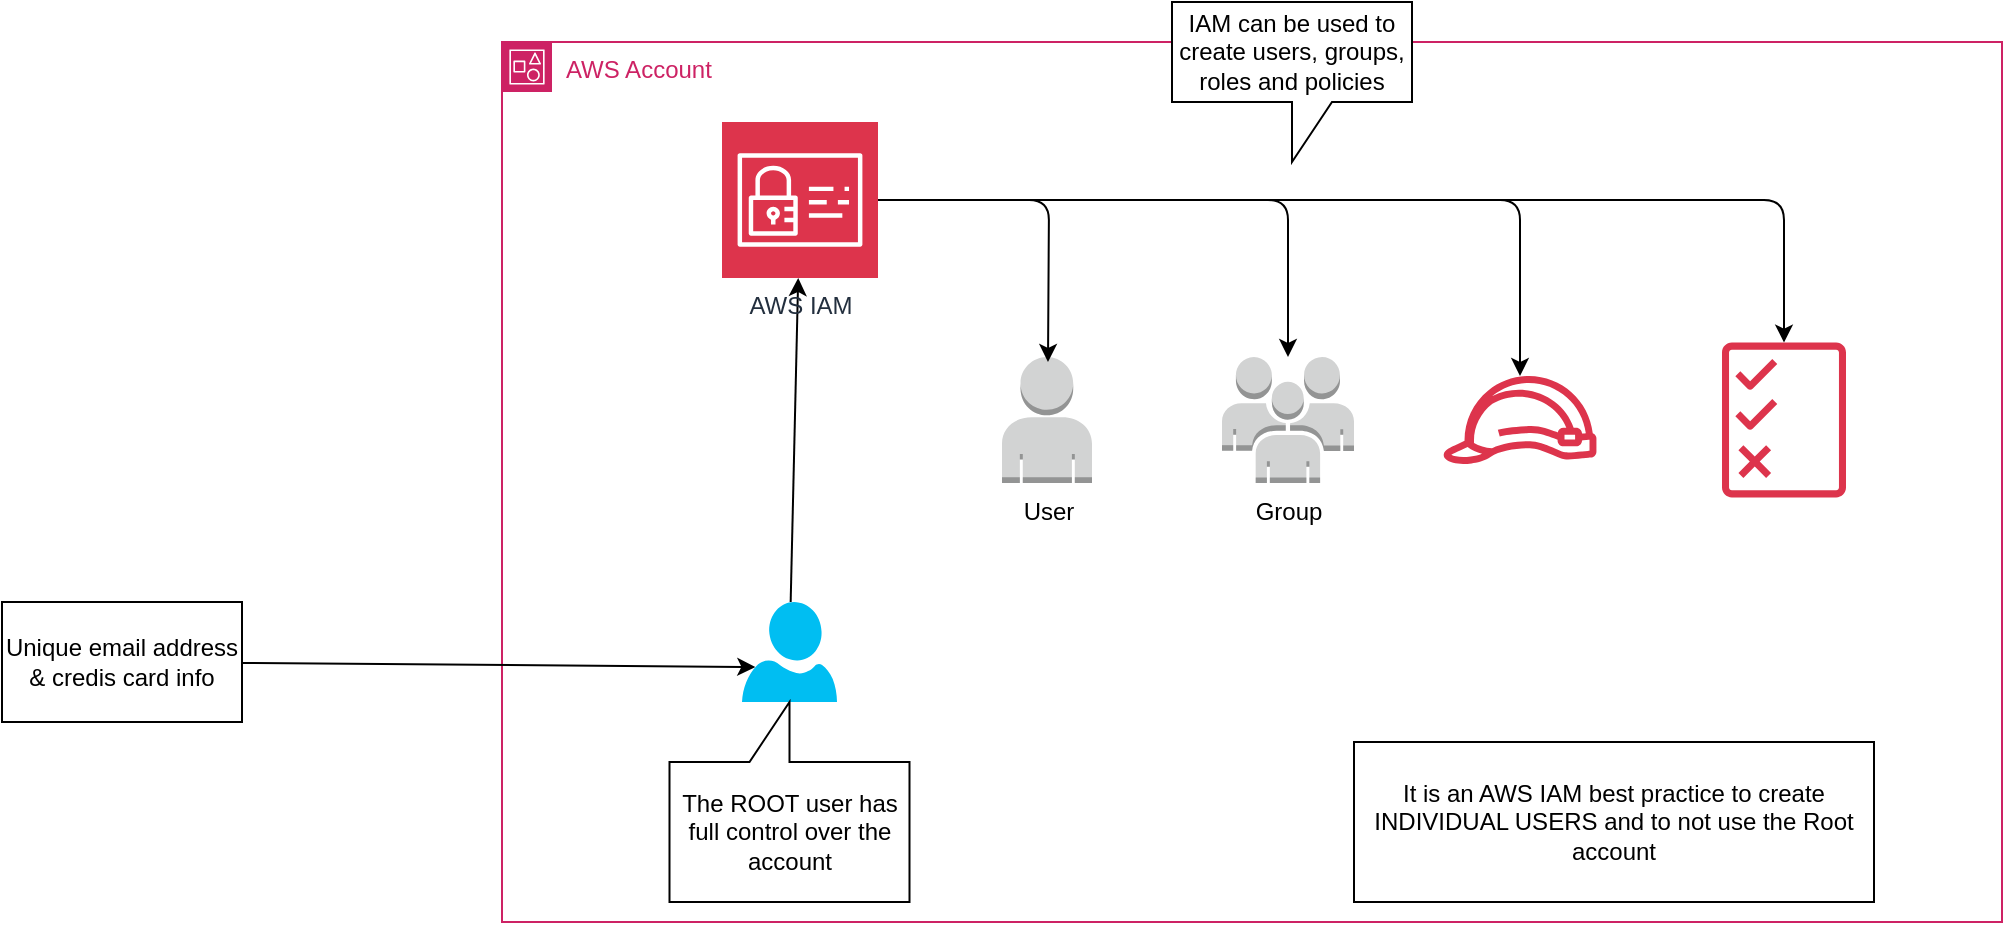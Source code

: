 <mxfile>
    <diagram id="3tD_8eaYY1JLFx9ePhb0" name="Page-1">
        <mxGraphModel dx="2703" dy="880" grid="1" gridSize="10" guides="1" tooltips="1" connect="1" arrows="1" fold="1" page="1" pageScale="1" pageWidth="850" pageHeight="1100" math="0" shadow="0">
            <root>
                <mxCell id="0"/>
                <mxCell id="1" parent="0"/>
                <mxCell id="2" value="AWS Account" style="points=[[0,0],[0.25,0],[0.5,0],[0.75,0],[1,0],[1,0.25],[1,0.5],[1,0.75],[1,1],[0.75,1],[0.5,1],[0.25,1],[0,1],[0,0.75],[0,0.5],[0,0.25]];outlineConnect=0;gradientColor=none;html=1;whiteSpace=wrap;fontSize=12;fontStyle=0;container=1;pointerEvents=0;collapsible=0;recursiveResize=0;shape=mxgraph.aws4.group;grIcon=mxgraph.aws4.group_account;strokeColor=#CD2264;fillColor=none;verticalAlign=top;align=left;spacingLeft=30;fontColor=#CD2264;dashed=0;" vertex="1" parent="1">
                    <mxGeometry x="90" y="200" width="750" height="440" as="geometry"/>
                </mxCell>
                <mxCell id="3" value="" style="sketch=0;outlineConnect=0;fontColor=#232F3E;gradientColor=none;fillColor=#DD344C;strokeColor=none;dashed=0;verticalLabelPosition=bottom;verticalAlign=top;align=center;html=1;fontSize=12;fontStyle=0;aspect=fixed;pointerEvents=1;shape=mxgraph.aws4.permissions;" vertex="1" parent="2">
                    <mxGeometry x="610" y="150" width="62" height="78" as="geometry"/>
                </mxCell>
                <mxCell id="4" value="" style="sketch=0;outlineConnect=0;fontColor=#232F3E;gradientColor=none;fillColor=#DD344C;strokeColor=none;dashed=0;verticalLabelPosition=bottom;verticalAlign=top;align=center;html=1;fontSize=12;fontStyle=0;aspect=fixed;pointerEvents=1;shape=mxgraph.aws4.role;" vertex="1" parent="2">
                    <mxGeometry x="470" y="167" width="78" height="44" as="geometry"/>
                </mxCell>
                <mxCell id="5" value="Group&lt;div&gt;&lt;br&gt;&lt;/div&gt;" style="outlineConnect=0;dashed=0;verticalLabelPosition=bottom;verticalAlign=top;align=center;html=1;shape=mxgraph.aws3.users;fillColor=#D2D3D3;gradientColor=none;" vertex="1" parent="2">
                    <mxGeometry x="360" y="157.5" width="66" height="63" as="geometry"/>
                </mxCell>
                <mxCell id="6" value="User" style="outlineConnect=0;dashed=0;verticalLabelPosition=bottom;verticalAlign=top;align=center;html=1;shape=mxgraph.aws3.user;fillColor=#D2D3D3;gradientColor=none;" vertex="1" parent="2">
                    <mxGeometry x="250" y="157.5" width="45" height="63" as="geometry"/>
                </mxCell>
                <mxCell id="13" style="edgeStyle=none;html=1;" edge="1" parent="2" source="7" target="8">
                    <mxGeometry relative="1" as="geometry"/>
                </mxCell>
                <mxCell id="7" value="" style="verticalLabelPosition=bottom;html=1;verticalAlign=top;align=center;strokeColor=none;fillColor=#00BEF2;shape=mxgraph.azure.user;" vertex="1" parent="2">
                    <mxGeometry x="120" y="280" width="47.5" height="50" as="geometry"/>
                </mxCell>
                <mxCell id="9" style="edgeStyle=orthogonalEdgeStyle;html=1;" edge="1" parent="2" source="8" target="3">
                    <mxGeometry relative="1" as="geometry"/>
                </mxCell>
                <mxCell id="10" style="edgeStyle=orthogonalEdgeStyle;html=1;" edge="1" parent="2" source="8" target="4">
                    <mxGeometry relative="1" as="geometry"/>
                </mxCell>
                <mxCell id="11" style="edgeStyle=orthogonalEdgeStyle;html=1;" edge="1" parent="2" source="8" target="5">
                    <mxGeometry relative="1" as="geometry"/>
                </mxCell>
                <mxCell id="8" value="AWS IAM" style="sketch=0;points=[[0,0,0],[0.25,0,0],[0.5,0,0],[0.75,0,0],[1,0,0],[0,1,0],[0.25,1,0],[0.5,1,0],[0.75,1,0],[1,1,0],[0,0.25,0],[0,0.5,0],[0,0.75,0],[1,0.25,0],[1,0.5,0],[1,0.75,0]];outlineConnect=0;fontColor=#232F3E;fillColor=#DD344C;strokeColor=#ffffff;dashed=0;verticalLabelPosition=bottom;verticalAlign=top;align=center;html=1;fontSize=12;fontStyle=0;aspect=fixed;shape=mxgraph.aws4.resourceIcon;resIcon=mxgraph.aws4.identity_and_access_management;" vertex="1" parent="2">
                    <mxGeometry x="110" y="40" width="78" height="78" as="geometry"/>
                </mxCell>
                <mxCell id="12" style="edgeStyle=orthogonalEdgeStyle;html=1;" edge="1" parent="2" source="8">
                    <mxGeometry relative="1" as="geometry">
                        <mxPoint x="273" y="160" as="targetPoint"/>
                    </mxGeometry>
                </mxCell>
                <mxCell id="14" value="The ROOT user has full control over the account" style="shape=callout;whiteSpace=wrap;html=1;perimeter=calloutPerimeter;direction=west;" vertex="1" parent="2">
                    <mxGeometry x="83.75" y="330" width="120" height="100" as="geometry"/>
                </mxCell>
                <mxCell id="15" value="It is an AWS IAM best practice to create INDIVIDUAL USERS and to not use the Root account" style="rounded=0;whiteSpace=wrap;html=1;" vertex="1" parent="2">
                    <mxGeometry x="426" y="350" width="260" height="80" as="geometry"/>
                </mxCell>
                <mxCell id="16" value="IAM can be used to create users, groups, roles and policies" style="shape=callout;whiteSpace=wrap;html=1;perimeter=calloutPerimeter;" vertex="1" parent="2">
                    <mxGeometry x="335" y="-20" width="120" height="80" as="geometry"/>
                </mxCell>
                <mxCell id="17" value="Unique email address &amp;amp; credis card info" style="rounded=0;whiteSpace=wrap;html=1;" vertex="1" parent="1">
                    <mxGeometry x="-160" y="480" width="120" height="60" as="geometry"/>
                </mxCell>
                <mxCell id="18" style="edgeStyle=none;html=1;entryX=0.14;entryY=0.65;entryDx=0;entryDy=0;entryPerimeter=0;" edge="1" parent="1" source="17" target="7">
                    <mxGeometry relative="1" as="geometry"/>
                </mxCell>
            </root>
        </mxGraphModel>
    </diagram>
</mxfile>